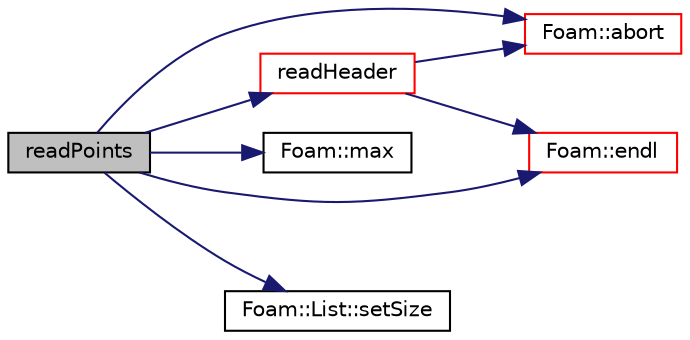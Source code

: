 digraph "readPoints"
{
  bgcolor="transparent";
  edge [fontname="Helvetica",fontsize="10",labelfontname="Helvetica",labelfontsize="10"];
  node [fontname="Helvetica",fontsize="10",shape=record];
  rankdir="LR";
  Node404 [label="readPoints",height=0.2,width=0.4,color="black", fillcolor="grey75", style="filled", fontcolor="black"];
  Node404 -> Node405 [color="midnightblue",fontsize="10",style="solid",fontname="Helvetica"];
  Node405 [label="Foam::abort",height=0.2,width=0.4,color="red",URL="$a21851.html#a447107a607d03e417307c203fa5fb44b"];
  Node404 -> Node412 [color="midnightblue",fontsize="10",style="solid",fontname="Helvetica"];
  Node412 [label="Foam::endl",height=0.2,width=0.4,color="red",URL="$a21851.html#a2db8fe02a0d3909e9351bb4275b23ce4",tooltip="Add newline and flush stream. "];
  Node404 -> Node450 [color="midnightblue",fontsize="10",style="solid",fontname="Helvetica"];
  Node450 [label="Foam::max",height=0.2,width=0.4,color="black",URL="$a21851.html#ac993e906cf2774ae77e666bc24e81733"];
  Node404 -> Node451 [color="midnightblue",fontsize="10",style="solid",fontname="Helvetica"];
  Node451 [label="readHeader",height=0.2,width=0.4,color="red",URL="$a22073.html#a5beda48cb9728cd30a1a100a77e7f17c",tooltip="Read header. "];
  Node451 -> Node405 [color="midnightblue",fontsize="10",style="solid",fontname="Helvetica"];
  Node451 -> Node412 [color="midnightblue",fontsize="10",style="solid",fontname="Helvetica"];
  Node404 -> Node454 [color="midnightblue",fontsize="10",style="solid",fontname="Helvetica"];
  Node454 [label="Foam::List::setSize",height=0.2,width=0.4,color="black",URL="$a26833.html#aedb985ffeaf1bdbfeccc2a8730405703",tooltip="Reset size of List. "];
}
